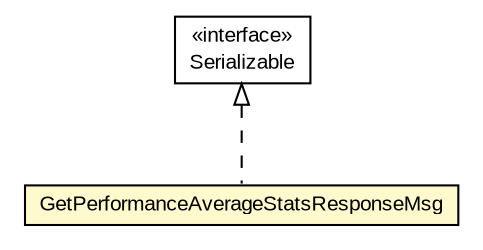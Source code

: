 #!/usr/local/bin/dot
#
# Class diagram 
# Generated by UMLGraph version R5_6-24-gf6e263 (http://www.umlgraph.org/)
#

digraph G {
	edge [fontname="arial",fontsize=10,labelfontname="arial",labelfontsize=10];
	node [fontname="arial",fontsize=10,shape=plaintext];
	nodesep=0.25;
	ranksep=0.5;
	// org.miloss.fgsms.services.interfaces.dataaccessservice.GetPerformanceAverageStatsResponseMsg
	c208029 [label=<<table title="org.miloss.fgsms.services.interfaces.dataaccessservice.GetPerformanceAverageStatsResponseMsg" border="0" cellborder="1" cellspacing="0" cellpadding="2" port="p" bgcolor="lemonChiffon" href="./GetPerformanceAverageStatsResponseMsg.html">
		<tr><td><table border="0" cellspacing="0" cellpadding="1">
<tr><td align="center" balign="center"> GetPerformanceAverageStatsResponseMsg </td></tr>
		</table></td></tr>
		</table>>, URL="./GetPerformanceAverageStatsResponseMsg.html", fontname="arial", fontcolor="black", fontsize=10.0];
	//org.miloss.fgsms.services.interfaces.dataaccessservice.GetPerformanceAverageStatsResponseMsg implements java.io.Serializable
	c208555:p -> c208029:p [dir=back,arrowtail=empty,style=dashed];
	// java.io.Serializable
	c208555 [label=<<table title="java.io.Serializable" border="0" cellborder="1" cellspacing="0" cellpadding="2" port="p" href="http://java.sun.com/j2se/1.4.2/docs/api/java/io/Serializable.html">
		<tr><td><table border="0" cellspacing="0" cellpadding="1">
<tr><td align="center" balign="center"> &#171;interface&#187; </td></tr>
<tr><td align="center" balign="center"> Serializable </td></tr>
		</table></td></tr>
		</table>>, URL="http://java.sun.com/j2se/1.4.2/docs/api/java/io/Serializable.html", fontname="arial", fontcolor="black", fontsize=10.0];
}

